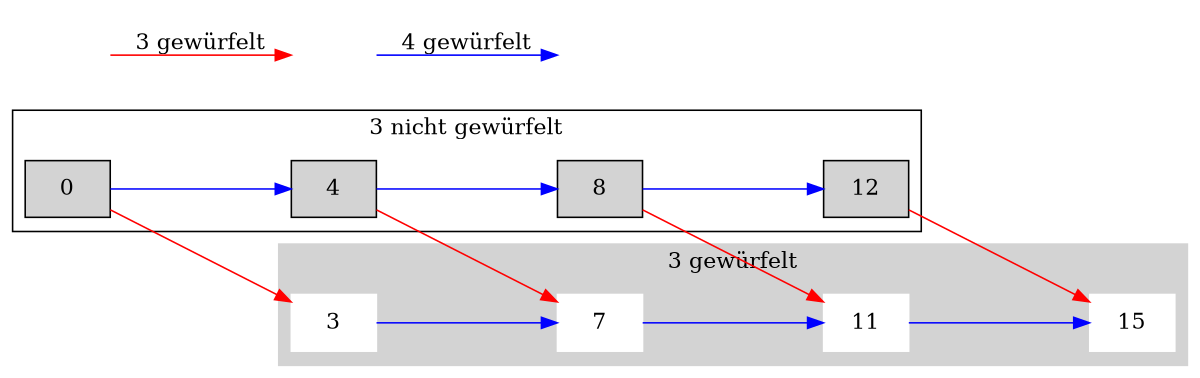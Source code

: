 digraph G {
    rankdir=LR;
	size="8,5"
    node [shape = "record"]
    pad=0
    ranksep=".2 equally"

    subgraph cluster_0 {
		style=filled;
		color=lightgrey;
		node [style=filled,color=white];
		3 -> 7 -> 11 -> 15[color=blue];
		label = "3 gewürfelt";
	}
    subgraph cluster_1 {
		node [style=filled];
		0 -> 4 -> 8 -> 12 [color=blue];
		label = "3 nicht gewürfelt";
	}

   0 -> 3 [color=red]
   4 -> 7 [color=red]
   8 -> 11 [color=red]
   12 -> 15 [color=red]

 

    subgraph cluster_label { 
        style=invis
    a [style=invis] ;
    b [style=invis] ;
    c [style=invis] ;
    a -> b [label="3 gewürfelt", color=red] ; 
    b -> c [label="4 gewürfelt",color=blue] ;
  }
   
}

